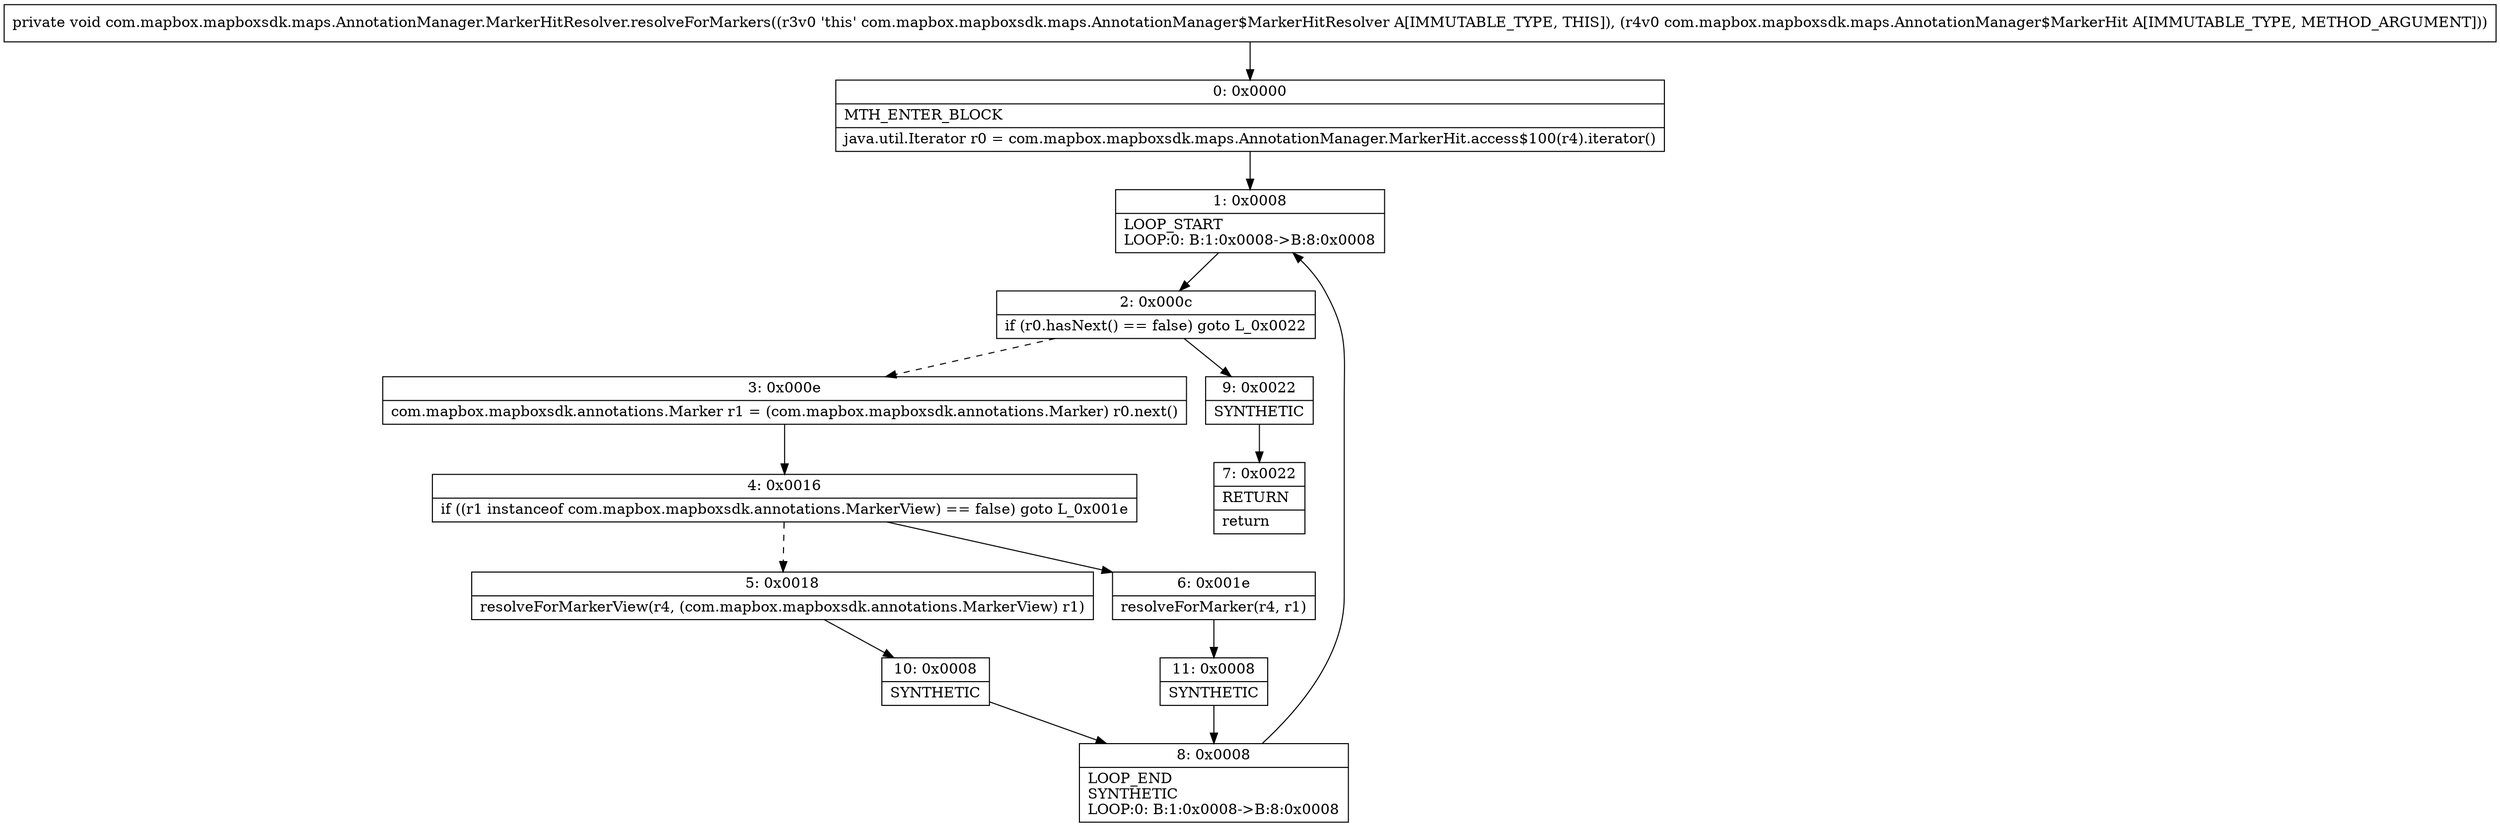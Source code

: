 digraph "CFG forcom.mapbox.mapboxsdk.maps.AnnotationManager.MarkerHitResolver.resolveForMarkers(Lcom\/mapbox\/mapboxsdk\/maps\/AnnotationManager$MarkerHit;)V" {
Node_0 [shape=record,label="{0\:\ 0x0000|MTH_ENTER_BLOCK\l|java.util.Iterator r0 = com.mapbox.mapboxsdk.maps.AnnotationManager.MarkerHit.access$100(r4).iterator()\l}"];
Node_1 [shape=record,label="{1\:\ 0x0008|LOOP_START\lLOOP:0: B:1:0x0008\-\>B:8:0x0008\l}"];
Node_2 [shape=record,label="{2\:\ 0x000c|if (r0.hasNext() == false) goto L_0x0022\l}"];
Node_3 [shape=record,label="{3\:\ 0x000e|com.mapbox.mapboxsdk.annotations.Marker r1 = (com.mapbox.mapboxsdk.annotations.Marker) r0.next()\l}"];
Node_4 [shape=record,label="{4\:\ 0x0016|if ((r1 instanceof com.mapbox.mapboxsdk.annotations.MarkerView) == false) goto L_0x001e\l}"];
Node_5 [shape=record,label="{5\:\ 0x0018|resolveForMarkerView(r4, (com.mapbox.mapboxsdk.annotations.MarkerView) r1)\l}"];
Node_6 [shape=record,label="{6\:\ 0x001e|resolveForMarker(r4, r1)\l}"];
Node_7 [shape=record,label="{7\:\ 0x0022|RETURN\l|return\l}"];
Node_8 [shape=record,label="{8\:\ 0x0008|LOOP_END\lSYNTHETIC\lLOOP:0: B:1:0x0008\-\>B:8:0x0008\l}"];
Node_9 [shape=record,label="{9\:\ 0x0022|SYNTHETIC\l}"];
Node_10 [shape=record,label="{10\:\ 0x0008|SYNTHETIC\l}"];
Node_11 [shape=record,label="{11\:\ 0x0008|SYNTHETIC\l}"];
MethodNode[shape=record,label="{private void com.mapbox.mapboxsdk.maps.AnnotationManager.MarkerHitResolver.resolveForMarkers((r3v0 'this' com.mapbox.mapboxsdk.maps.AnnotationManager$MarkerHitResolver A[IMMUTABLE_TYPE, THIS]), (r4v0 com.mapbox.mapboxsdk.maps.AnnotationManager$MarkerHit A[IMMUTABLE_TYPE, METHOD_ARGUMENT])) }"];
MethodNode -> Node_0;
Node_0 -> Node_1;
Node_1 -> Node_2;
Node_2 -> Node_3[style=dashed];
Node_2 -> Node_9;
Node_3 -> Node_4;
Node_4 -> Node_5[style=dashed];
Node_4 -> Node_6;
Node_5 -> Node_10;
Node_6 -> Node_11;
Node_8 -> Node_1;
Node_9 -> Node_7;
Node_10 -> Node_8;
Node_11 -> Node_8;
}

